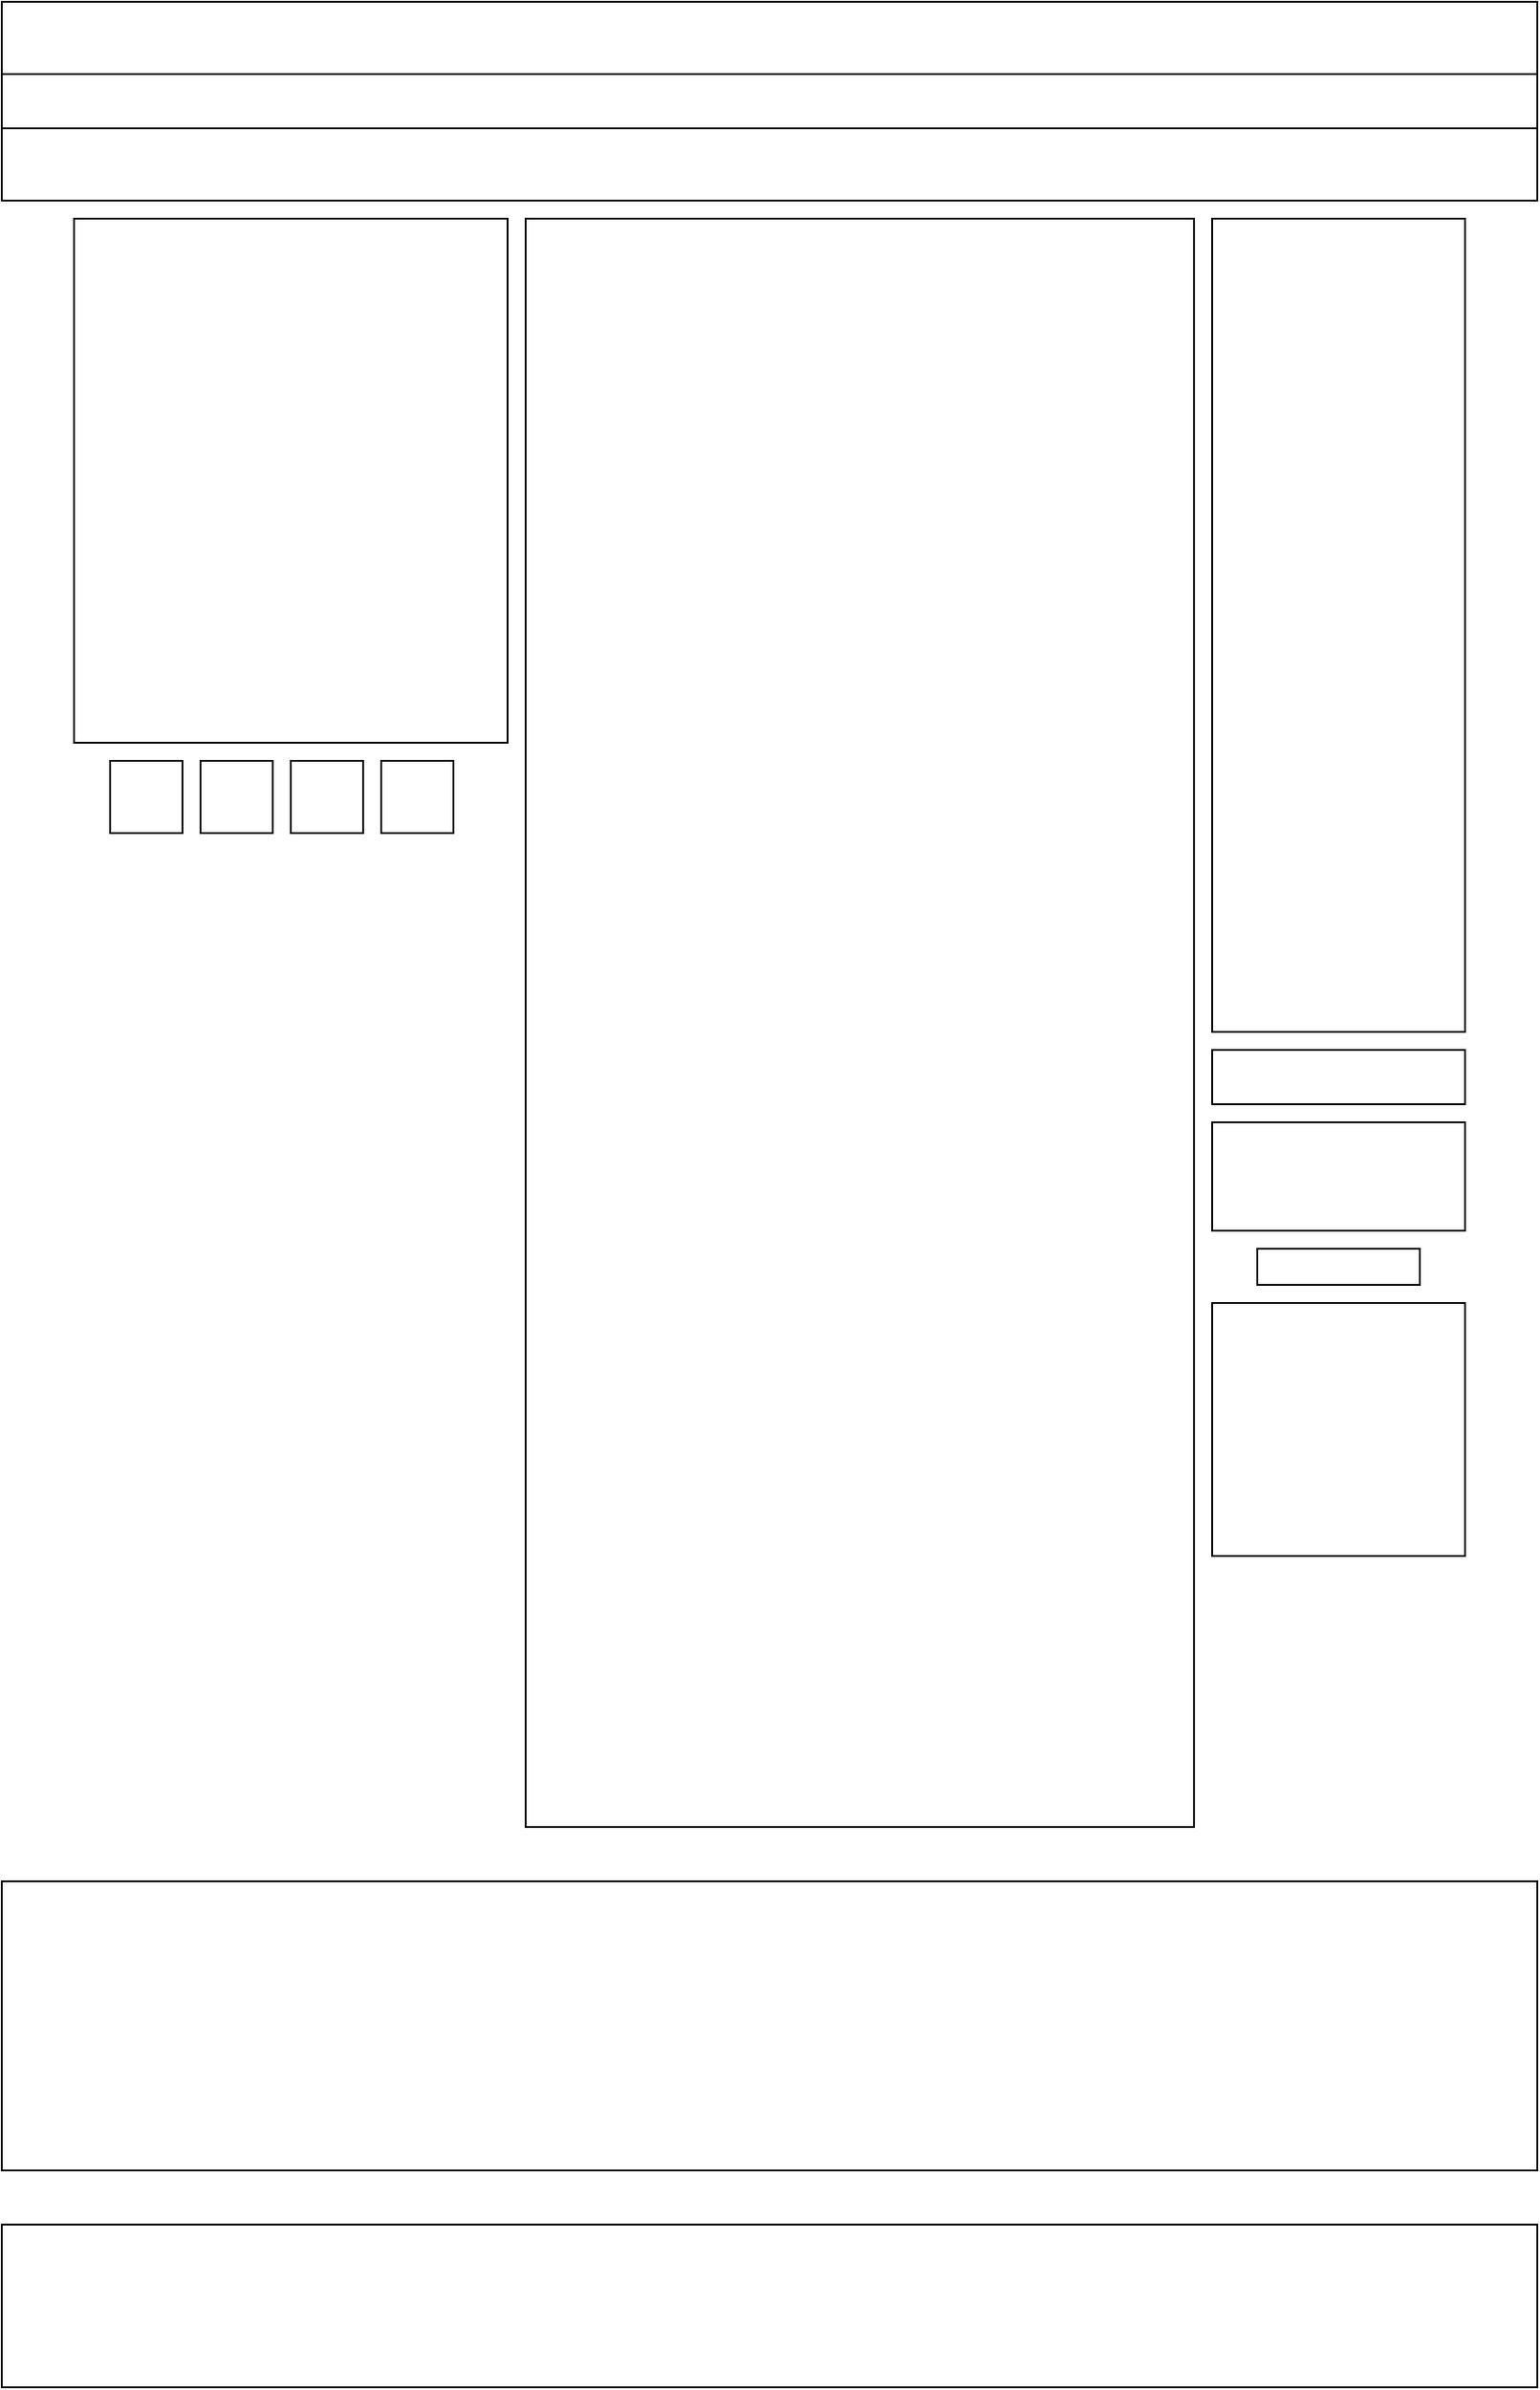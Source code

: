 <mxfile version="20.8.4" type="device"><diagram id="tUoy8RARTevgZS5UOZqA" name="Page-1"><mxGraphModel dx="1050" dy="540" grid="1" gridSize="10" guides="1" tooltips="1" connect="1" arrows="1" fold="1" page="1" pageScale="1" pageWidth="850" pageHeight="1100" math="0" shadow="0"><root><mxCell id="0"/><mxCell id="1" parent="0"/><mxCell id="I_0lpQUaNNfEVPj9qG6h-1" value="" style="rounded=0;whiteSpace=wrap;html=1;" vertex="1" parent="1"><mxGeometry width="850" height="40" as="geometry"/></mxCell><mxCell id="I_0lpQUaNNfEVPj9qG6h-2" value="" style="rounded=0;whiteSpace=wrap;html=1;" vertex="1" parent="1"><mxGeometry y="40" width="850" height="30" as="geometry"/></mxCell><mxCell id="I_0lpQUaNNfEVPj9qG6h-3" value="" style="rounded=0;whiteSpace=wrap;html=1;" vertex="1" parent="1"><mxGeometry y="70" width="850" height="40" as="geometry"/></mxCell><mxCell id="I_0lpQUaNNfEVPj9qG6h-4" value="" style="rounded=0;whiteSpace=wrap;html=1;" vertex="1" parent="1"><mxGeometry x="40" y="120" width="240" height="290" as="geometry"/></mxCell><mxCell id="I_0lpQUaNNfEVPj9qG6h-5" value="" style="whiteSpace=wrap;html=1;aspect=fixed;" vertex="1" parent="1"><mxGeometry x="60" y="420" width="40" height="40" as="geometry"/></mxCell><mxCell id="I_0lpQUaNNfEVPj9qG6h-6" value="" style="whiteSpace=wrap;html=1;aspect=fixed;" vertex="1" parent="1"><mxGeometry x="110" y="420" width="40" height="40" as="geometry"/></mxCell><mxCell id="I_0lpQUaNNfEVPj9qG6h-7" value="" style="whiteSpace=wrap;html=1;aspect=fixed;" vertex="1" parent="1"><mxGeometry x="160" y="420" width="40" height="40" as="geometry"/></mxCell><mxCell id="I_0lpQUaNNfEVPj9qG6h-8" value="" style="whiteSpace=wrap;html=1;aspect=fixed;" vertex="1" parent="1"><mxGeometry x="210" y="420" width="40" height="40" as="geometry"/></mxCell><mxCell id="I_0lpQUaNNfEVPj9qG6h-9" value="" style="rounded=0;whiteSpace=wrap;html=1;" vertex="1" parent="1"><mxGeometry x="290" y="120" width="370" height="890" as="geometry"/></mxCell><mxCell id="I_0lpQUaNNfEVPj9qG6h-10" value="" style="rounded=0;whiteSpace=wrap;html=1;" vertex="1" parent="1"><mxGeometry x="670" y="120" width="140" height="450" as="geometry"/></mxCell><mxCell id="I_0lpQUaNNfEVPj9qG6h-11" value="" style="rounded=0;whiteSpace=wrap;html=1;" vertex="1" parent="1"><mxGeometry x="670" y="580" width="140" height="30" as="geometry"/></mxCell><mxCell id="I_0lpQUaNNfEVPj9qG6h-12" value="" style="rounded=0;whiteSpace=wrap;html=1;" vertex="1" parent="1"><mxGeometry x="670" y="620" width="140" height="60" as="geometry"/></mxCell><mxCell id="I_0lpQUaNNfEVPj9qG6h-13" value="" style="rounded=0;whiteSpace=wrap;html=1;" vertex="1" parent="1"><mxGeometry x="695" y="690" width="90" height="20" as="geometry"/></mxCell><mxCell id="I_0lpQUaNNfEVPj9qG6h-14" value="" style="rounded=0;whiteSpace=wrap;html=1;" vertex="1" parent="1"><mxGeometry x="670" y="720" width="140" height="140" as="geometry"/></mxCell><mxCell id="I_0lpQUaNNfEVPj9qG6h-15" value="" style="rounded=0;whiteSpace=wrap;html=1;" vertex="1" parent="1"><mxGeometry y="1040" width="850" height="160" as="geometry"/></mxCell><mxCell id="I_0lpQUaNNfEVPj9qG6h-16" value="" style="rounded=0;whiteSpace=wrap;html=1;" vertex="1" parent="1"><mxGeometry y="1230" width="850" height="90" as="geometry"/></mxCell></root></mxGraphModel></diagram></mxfile>